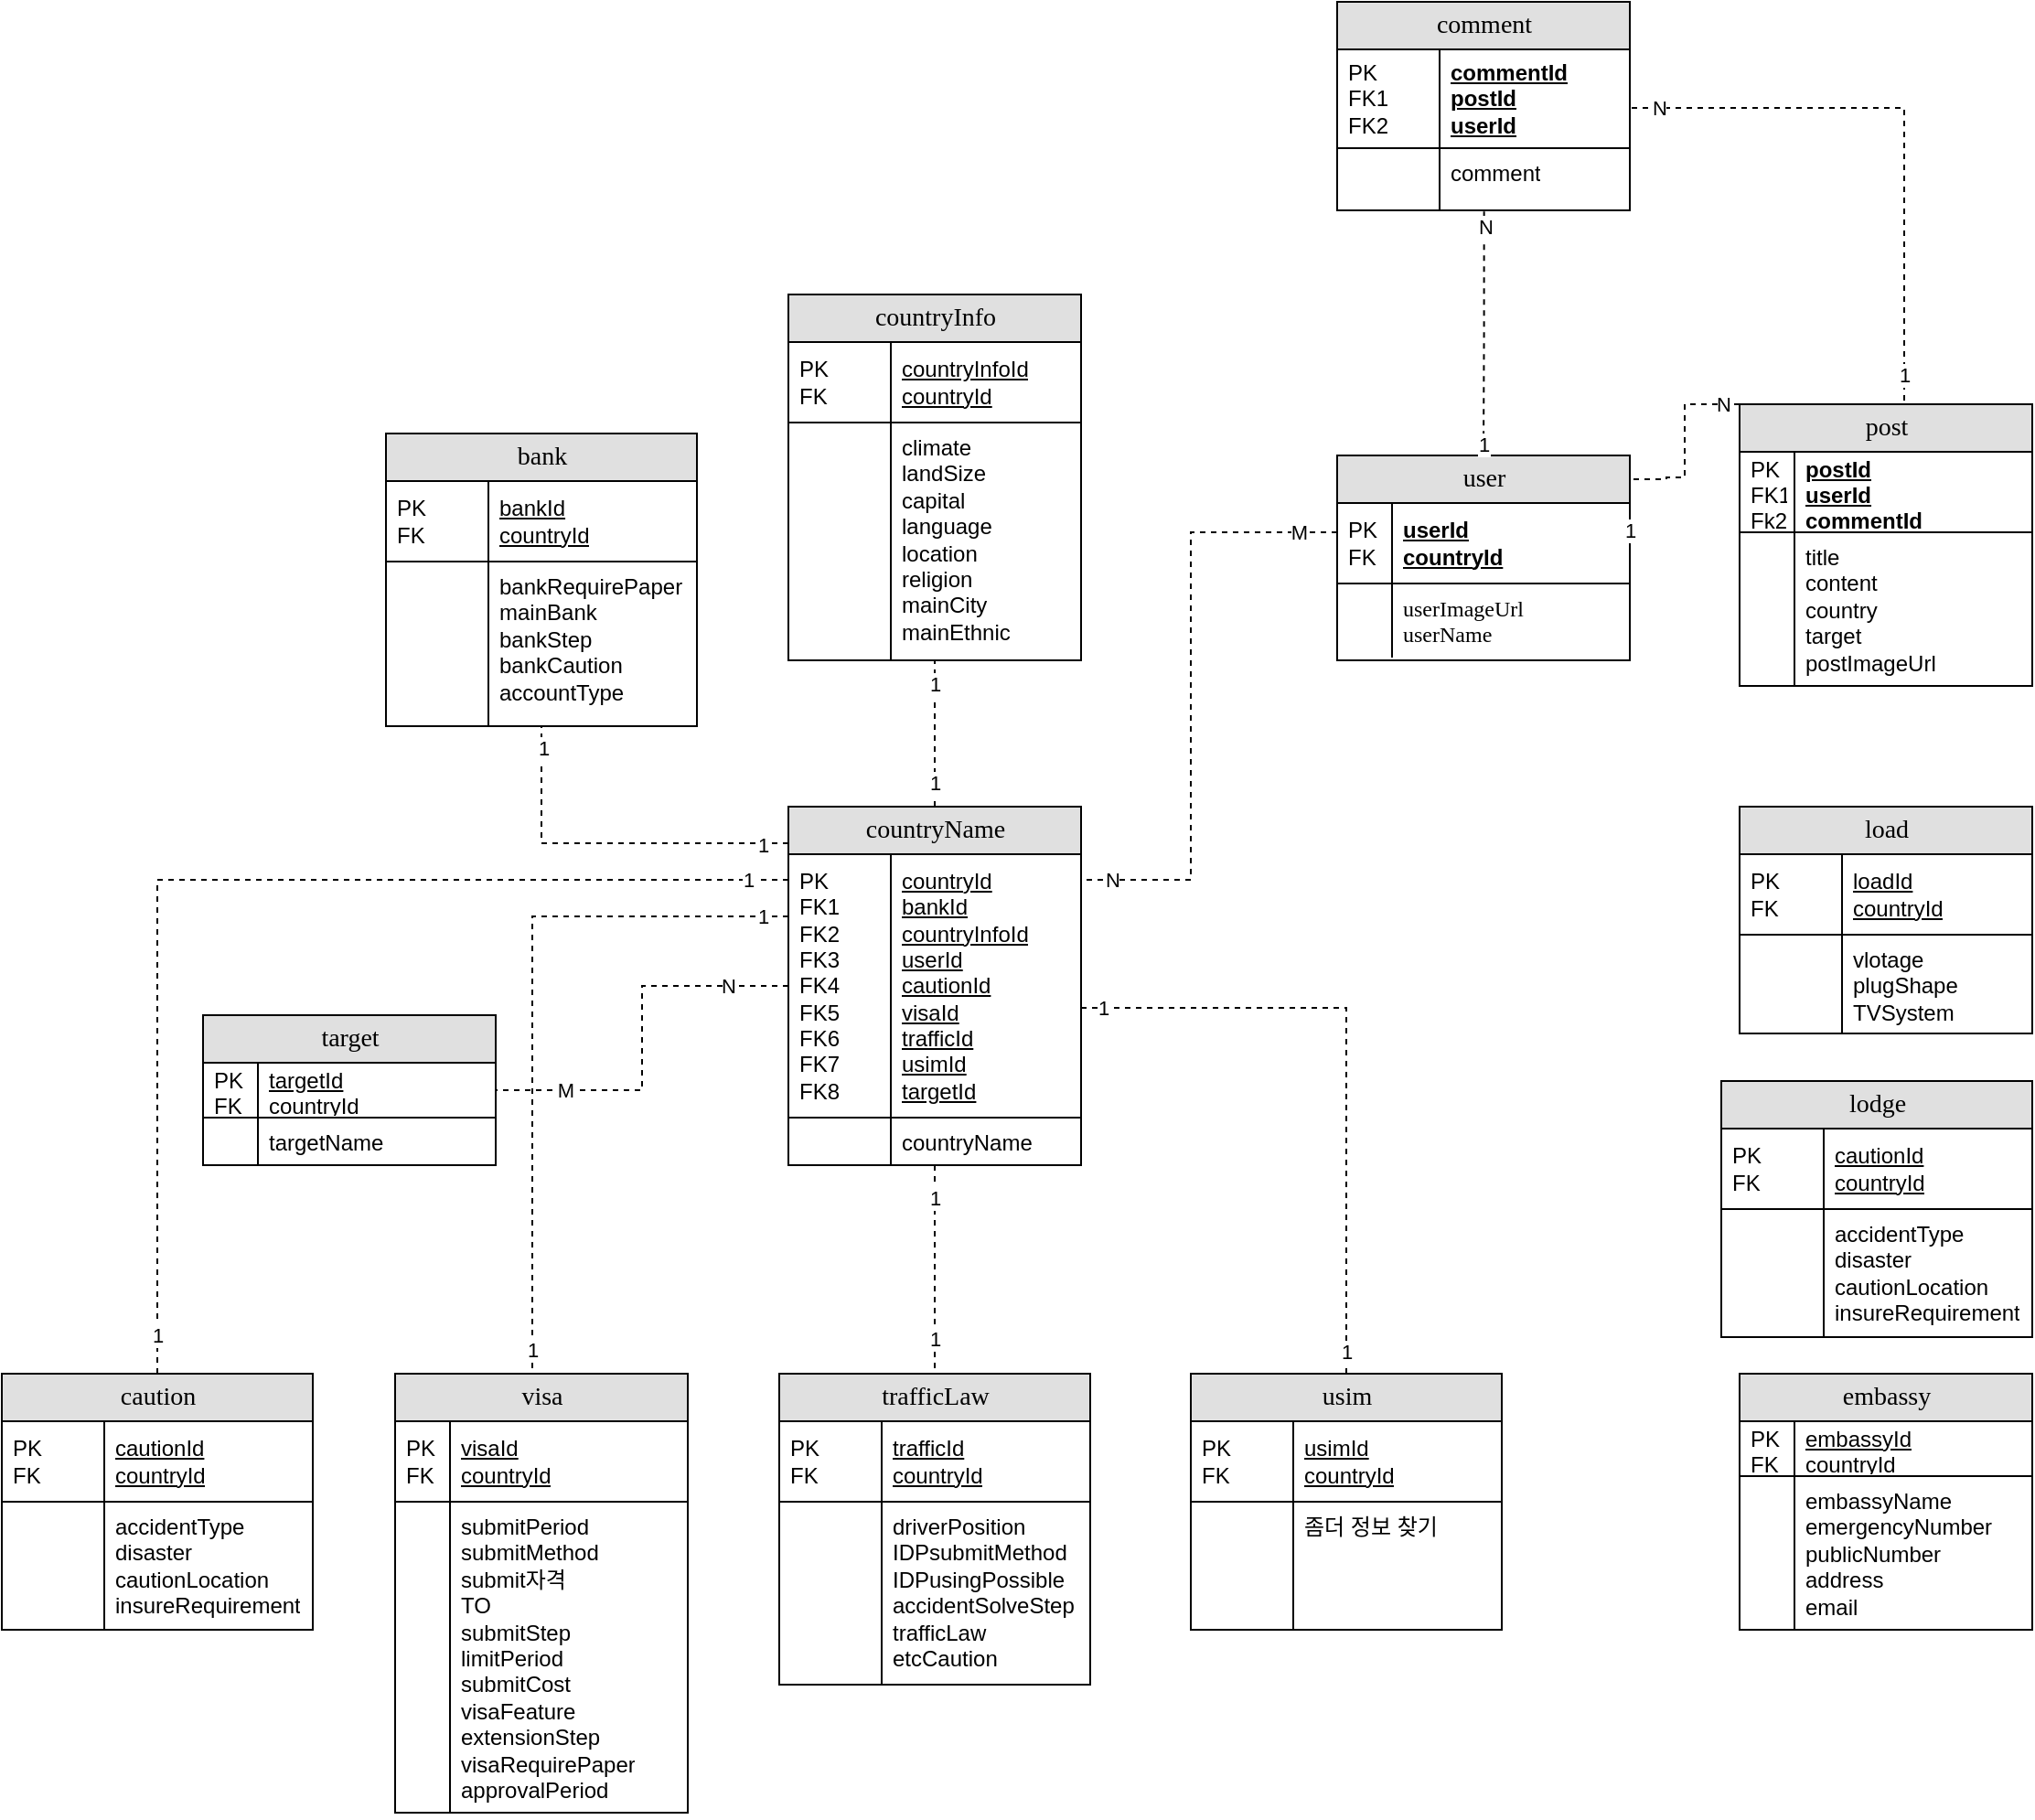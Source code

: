 <mxfile version="17.5.0" type="github">
  <diagram name="Page-1" id="e56a1550-8fbb-45ad-956c-1786394a9013">
    <mxGraphModel dx="2974" dy="794" grid="1" gridSize="10" guides="1" tooltips="1" connect="1" arrows="1" fold="1" page="1" pageScale="1" pageWidth="1100" pageHeight="850" background="none" math="0" shadow="0">
      <root>
        <mxCell id="0" />
        <mxCell id="1" parent="0" />
        <mxCell id="2e49270ec7c68f3f-8" value="target" style="swimlane;html=1;fontStyle=0;childLayout=stackLayout;horizontal=1;startSize=26;fillColor=#e0e0e0;horizontalStack=0;resizeParent=1;resizeLast=0;collapsible=1;marginBottom=0;swimlaneFillColor=#ffffff;align=center;rounded=0;shadow=0;comic=0;labelBackgroundColor=none;strokeWidth=1;fontFamily=Verdana;fontSize=14;swimlaneLine=1;" parent="1" vertex="1">
          <mxGeometry x="-720" y="684" width="160" height="82" as="geometry" />
        </mxCell>
        <mxCell id="2e49270ec7c68f3f-9" value="&lt;span style=&quot;font-weight: normal&quot;&gt;targetId&lt;br&gt;countryId&lt;br&gt;&lt;/span&gt;" style="shape=partialRectangle;top=0;left=0;right=0;bottom=1;html=1;align=left;verticalAlign=middle;fillColor=none;spacingLeft=34;spacingRight=4;whiteSpace=wrap;overflow=hidden;rotatable=0;points=[[0,0.5],[1,0.5]];portConstraint=eastwest;dropTarget=0;fontStyle=5;" parent="2e49270ec7c68f3f-8" vertex="1">
          <mxGeometry y="26" width="160" height="30" as="geometry" />
        </mxCell>
        <mxCell id="2e49270ec7c68f3f-10" value="PK&lt;br&gt;FK" style="shape=partialRectangle;top=0;left=0;bottom=0;html=1;fillColor=none;align=left;verticalAlign=middle;spacingLeft=4;spacingRight=4;whiteSpace=wrap;overflow=hidden;rotatable=0;points=[];portConstraint=eastwest;part=1;" parent="2e49270ec7c68f3f-9" vertex="1" connectable="0">
          <mxGeometry width="30" height="30" as="geometry" />
        </mxCell>
        <mxCell id="2e49270ec7c68f3f-11" value="targetName" style="shape=partialRectangle;top=0;left=0;right=0;bottom=0;html=1;align=left;verticalAlign=top;fillColor=none;spacingLeft=34;spacingRight=4;whiteSpace=wrap;overflow=hidden;rotatable=0;points=[[0,0.5],[1,0.5]];portConstraint=eastwest;dropTarget=0;" parent="2e49270ec7c68f3f-8" vertex="1">
          <mxGeometry y="56" width="160" height="26" as="geometry" />
        </mxCell>
        <mxCell id="2e49270ec7c68f3f-12" value="" style="shape=partialRectangle;top=0;left=0;bottom=0;html=1;fillColor=none;align=left;verticalAlign=top;spacingLeft=4;spacingRight=4;whiteSpace=wrap;overflow=hidden;rotatable=0;points=[];portConstraint=eastwest;part=1;" parent="2e49270ec7c68f3f-11" vertex="1" connectable="0">
          <mxGeometry width="30" height="26" as="geometry" />
        </mxCell>
        <mxCell id="2e49270ec7c68f3f-19" value="post" style="swimlane;html=1;fontStyle=0;childLayout=stackLayout;horizontal=1;startSize=26;fillColor=#e0e0e0;horizontalStack=0;resizeParent=1;resizeLast=0;collapsible=1;marginBottom=0;swimlaneFillColor=#ffffff;align=center;rounded=0;shadow=0;comic=0;labelBackgroundColor=none;strokeWidth=1;fontFamily=Verdana;fontSize=14" parent="1" vertex="1">
          <mxGeometry x="120" y="350" width="160" height="154" as="geometry" />
        </mxCell>
        <mxCell id="2e49270ec7c68f3f-20" value="postId&lt;br&gt;userId&lt;br&gt;commentId" style="shape=partialRectangle;top=0;left=0;right=0;bottom=1;html=1;align=left;verticalAlign=middle;fillColor=none;spacingLeft=34;spacingRight=4;whiteSpace=wrap;overflow=hidden;rotatable=0;points=[[0,0.5],[1,0.5]];portConstraint=eastwest;dropTarget=0;fontStyle=5;" parent="2e49270ec7c68f3f-19" vertex="1">
          <mxGeometry y="26" width="160" height="44" as="geometry" />
        </mxCell>
        <mxCell id="2e49270ec7c68f3f-21" value="PK&lt;br&gt;FK1&lt;br&gt;Fk2" style="shape=partialRectangle;top=0;left=0;bottom=0;html=1;fillColor=none;align=left;verticalAlign=middle;spacingLeft=4;spacingRight=4;whiteSpace=wrap;overflow=hidden;rotatable=0;points=[];portConstraint=eastwest;part=1;" parent="2e49270ec7c68f3f-20" vertex="1" connectable="0">
          <mxGeometry width="30" height="44" as="geometry" />
        </mxCell>
        <mxCell id="2e49270ec7c68f3f-22" value="title&lt;br&gt;content&lt;br&gt;country&lt;br&gt;target&lt;br&gt;postImageUrl" style="shape=partialRectangle;top=0;left=0;right=0;bottom=0;html=1;align=left;verticalAlign=top;fillColor=none;spacingLeft=34;spacingRight=4;whiteSpace=wrap;overflow=hidden;rotatable=0;points=[[0,0.5],[1,0.5]];portConstraint=eastwest;dropTarget=0;" parent="2e49270ec7c68f3f-19" vertex="1">
          <mxGeometry y="70" width="160" height="84" as="geometry" />
        </mxCell>
        <mxCell id="2e49270ec7c68f3f-23" value="" style="shape=partialRectangle;top=0;left=0;bottom=0;html=1;fillColor=none;align=left;verticalAlign=top;spacingLeft=4;spacingRight=4;whiteSpace=wrap;overflow=hidden;rotatable=0;points=[];portConstraint=eastwest;part=1;" parent="2e49270ec7c68f3f-22" vertex="1" connectable="0">
          <mxGeometry width="30" height="84" as="geometry" />
        </mxCell>
        <mxCell id="2e49270ec7c68f3f-30" value="embassy" style="swimlane;html=1;fontStyle=0;childLayout=stackLayout;horizontal=1;startSize=26;fillColor=#e0e0e0;horizontalStack=0;resizeParent=1;resizeLast=0;collapsible=1;marginBottom=0;swimlaneFillColor=#ffffff;align=center;rounded=0;shadow=0;comic=0;labelBackgroundColor=none;strokeWidth=1;fontFamily=Verdana;fontSize=14" parent="1" vertex="1">
          <mxGeometry x="120" y="880" width="160" height="140" as="geometry" />
        </mxCell>
        <mxCell id="2e49270ec7c68f3f-31" value="&lt;span style=&quot;font-weight: normal&quot;&gt;embassyId&lt;br&gt;countryId&lt;br&gt;&lt;/span&gt;" style="shape=partialRectangle;top=0;left=0;right=0;bottom=1;html=1;align=left;verticalAlign=middle;fillColor=none;spacingLeft=34;spacingRight=4;whiteSpace=wrap;overflow=hidden;rotatable=0;points=[[0,0.5],[1,0.5]];portConstraint=eastwest;dropTarget=0;fontStyle=5;" parent="2e49270ec7c68f3f-30" vertex="1">
          <mxGeometry y="26" width="160" height="30" as="geometry" />
        </mxCell>
        <mxCell id="2e49270ec7c68f3f-32" value="PK&lt;br&gt;FK" style="shape=partialRectangle;top=0;left=0;bottom=0;html=1;fillColor=none;align=left;verticalAlign=middle;spacingLeft=4;spacingRight=4;whiteSpace=wrap;overflow=hidden;rotatable=0;points=[];portConstraint=eastwest;part=1;" parent="2e49270ec7c68f3f-31" vertex="1" connectable="0">
          <mxGeometry width="30" height="30" as="geometry" />
        </mxCell>
        <mxCell id="2e49270ec7c68f3f-33" value="embassyName&lt;br&gt;emergencyNumber&lt;br&gt;publicNumber&lt;br&gt;address&lt;br&gt;email" style="shape=partialRectangle;top=0;left=0;right=0;bottom=0;html=1;align=left;verticalAlign=top;fillColor=none;spacingLeft=34;spacingRight=4;whiteSpace=wrap;overflow=hidden;rotatable=0;points=[[0,0.5],[1,0.5]];portConstraint=eastwest;dropTarget=0;" parent="2e49270ec7c68f3f-30" vertex="1">
          <mxGeometry y="56" width="160" height="74" as="geometry" />
        </mxCell>
        <mxCell id="2e49270ec7c68f3f-34" value="" style="shape=partialRectangle;top=0;left=0;bottom=0;html=1;fillColor=none;align=left;verticalAlign=top;spacingLeft=4;spacingRight=4;whiteSpace=wrap;overflow=hidden;rotatable=0;points=[];portConstraint=eastwest;part=1;" parent="2e49270ec7c68f3f-33" vertex="1" connectable="0">
          <mxGeometry width="30" height="74" as="geometry" />
        </mxCell>
        <mxCell id="2e49270ec7c68f3f-39" value="" style="shape=partialRectangle;top=0;left=0;right=0;bottom=0;html=1;align=left;verticalAlign=top;fillColor=none;spacingLeft=34;spacingRight=4;whiteSpace=wrap;overflow=hidden;rotatable=0;points=[[0,0.5],[1,0.5]];portConstraint=eastwest;dropTarget=0;" parent="2e49270ec7c68f3f-30" vertex="1">
          <mxGeometry y="130" width="160" height="10" as="geometry" />
        </mxCell>
        <mxCell id="2e49270ec7c68f3f-40" value="" style="shape=partialRectangle;top=0;left=0;bottom=0;html=1;fillColor=none;align=left;verticalAlign=top;spacingLeft=4;spacingRight=4;whiteSpace=wrap;overflow=hidden;rotatable=0;points=[];portConstraint=eastwest;part=1;" parent="2e49270ec7c68f3f-39" vertex="1" connectable="0">
          <mxGeometry width="30" height="10" as="geometry" />
        </mxCell>
        <mxCell id="2e49270ec7c68f3f-41" value="countryInfo" style="swimlane;html=1;fontStyle=0;childLayout=stackLayout;horizontal=1;startSize=26;fillColor=#e0e0e0;horizontalStack=0;resizeParent=1;resizeLast=0;collapsible=1;marginBottom=0;swimlaneFillColor=#ffffff;align=center;rounded=0;shadow=0;comic=0;labelBackgroundColor=none;strokeWidth=1;fontFamily=Verdana;fontSize=14" parent="1" vertex="1">
          <mxGeometry x="-400" y="290" width="160" height="200" as="geometry" />
        </mxCell>
        <mxCell id="2e49270ec7c68f3f-44" value="countryInfoId&lt;br&gt;countryId" style="shape=partialRectangle;top=0;left=0;right=0;bottom=1;html=1;align=left;verticalAlign=middle;fillColor=none;spacingLeft=60;spacingRight=4;whiteSpace=wrap;overflow=hidden;rotatable=0;points=[[0,0.5],[1,0.5]];portConstraint=eastwest;dropTarget=0;fontStyle=4;" parent="2e49270ec7c68f3f-41" vertex="1">
          <mxGeometry y="26" width="160" height="44" as="geometry" />
        </mxCell>
        <mxCell id="2e49270ec7c68f3f-45" value="&lt;span style=&quot;font-weight: normal&quot;&gt;PK&lt;br&gt;FK&lt;/span&gt;" style="shape=partialRectangle;fontStyle=1;top=0;left=0;bottom=0;html=1;fillColor=none;align=left;verticalAlign=middle;spacingLeft=4;spacingRight=4;whiteSpace=wrap;overflow=hidden;rotatable=0;points=[];portConstraint=eastwest;part=1;" parent="2e49270ec7c68f3f-44" vertex="1" connectable="0">
          <mxGeometry width="56" height="44" as="geometry" />
        </mxCell>
        <mxCell id="2e49270ec7c68f3f-46" value="climate&lt;br&gt;landSize&lt;br&gt;capital&lt;br&gt;language&lt;br&gt;location&lt;br&gt;religion&lt;br&gt;mainCity&lt;br&gt;mainEthnic" style="shape=partialRectangle;top=0;left=0;right=0;bottom=0;html=1;align=left;verticalAlign=top;fillColor=none;spacingLeft=60;spacingRight=4;whiteSpace=wrap;overflow=hidden;rotatable=0;points=[[0,0.5],[1,0.5]];portConstraint=eastwest;dropTarget=0;" parent="2e49270ec7c68f3f-41" vertex="1">
          <mxGeometry y="70" width="160" height="130" as="geometry" />
        </mxCell>
        <mxCell id="2e49270ec7c68f3f-47" value="" style="shape=partialRectangle;top=0;left=0;bottom=0;html=1;fillColor=none;align=left;verticalAlign=top;spacingLeft=4;spacingRight=4;whiteSpace=wrap;overflow=hidden;rotatable=0;points=[];portConstraint=eastwest;part=1;" parent="2e49270ec7c68f3f-46" vertex="1" connectable="0">
          <mxGeometry width="56" height="130" as="geometry" />
        </mxCell>
        <mxCell id="2e49270ec7c68f3f-48" value="comment" style="swimlane;html=1;fontStyle=0;childLayout=stackLayout;horizontal=1;startSize=26;fillColor=#e0e0e0;horizontalStack=0;resizeParent=1;resizeLast=0;collapsible=1;marginBottom=0;swimlaneFillColor=#ffffff;align=center;rounded=0;shadow=0;comic=0;labelBackgroundColor=none;strokeWidth=1;fontFamily=Verdana;fontSize=14" parent="1" vertex="1">
          <mxGeometry x="-100" y="130" width="160" height="114" as="geometry" />
        </mxCell>
        <mxCell id="2e49270ec7c68f3f-51" value="commentId&lt;br&gt;postId&lt;br&gt;userId" style="shape=partialRectangle;top=0;left=0;right=0;bottom=1;html=1;align=left;verticalAlign=middle;fillColor=none;spacingLeft=60;spacingRight=4;whiteSpace=wrap;overflow=hidden;rotatable=0;points=[[0,0.5],[1,0.5]];portConstraint=eastwest;dropTarget=0;fontStyle=5;" parent="2e49270ec7c68f3f-48" vertex="1">
          <mxGeometry y="26" width="160" height="54" as="geometry" />
        </mxCell>
        <mxCell id="2e49270ec7c68f3f-52" value="&lt;span style=&quot;font-weight: 400&quot;&gt;PK&lt;/span&gt;&lt;br style=&quot;font-weight: 400&quot;&gt;&lt;span style=&quot;font-weight: 400&quot;&gt;FK1&lt;/span&gt;&lt;br style=&quot;font-weight: 400&quot;&gt;&lt;span style=&quot;font-weight: 400&quot;&gt;FK2&lt;/span&gt;&lt;span style=&quot;font-weight: normal&quot;&gt;&lt;br&gt;&lt;/span&gt;" style="shape=partialRectangle;fontStyle=1;top=0;left=0;bottom=0;html=1;fillColor=none;align=left;verticalAlign=middle;spacingLeft=4;spacingRight=4;whiteSpace=wrap;overflow=hidden;rotatable=0;points=[];portConstraint=eastwest;part=1;" parent="2e49270ec7c68f3f-51" vertex="1" connectable="0">
          <mxGeometry width="56" height="54" as="geometry" />
        </mxCell>
        <mxCell id="2e49270ec7c68f3f-53" value="comment" style="shape=partialRectangle;top=0;left=0;right=0;bottom=0;html=1;align=left;verticalAlign=top;fillColor=none;spacingLeft=60;spacingRight=4;whiteSpace=wrap;overflow=hidden;rotatable=0;points=[[0,0.5],[1,0.5]];portConstraint=eastwest;dropTarget=0;" parent="2e49270ec7c68f3f-48" vertex="1">
          <mxGeometry y="80" width="160" height="34" as="geometry" />
        </mxCell>
        <mxCell id="2e49270ec7c68f3f-54" value="" style="shape=partialRectangle;top=0;left=0;bottom=0;html=1;fillColor=none;align=left;verticalAlign=top;spacingLeft=4;spacingRight=4;whiteSpace=wrap;overflow=hidden;rotatable=0;points=[];portConstraint=eastwest;part=1;" parent="2e49270ec7c68f3f-53" vertex="1" connectable="0">
          <mxGeometry width="56" height="34" as="geometry" />
        </mxCell>
        <mxCell id="2e49270ec7c68f3f-64" value="load" style="swimlane;html=1;fontStyle=0;childLayout=stackLayout;horizontal=1;startSize=26;fillColor=#e0e0e0;horizontalStack=0;resizeParent=1;resizeLast=0;collapsible=1;marginBottom=0;swimlaneFillColor=#ffffff;align=center;rounded=0;shadow=0;comic=0;labelBackgroundColor=none;strokeWidth=1;fontFamily=Verdana;fontSize=14" parent="1" vertex="1">
          <mxGeometry x="120" y="570" width="160" height="124" as="geometry" />
        </mxCell>
        <mxCell id="2e49270ec7c68f3f-67" value="&lt;span style=&quot;font-weight: 400&quot;&gt;loadId&lt;br&gt;countryId&lt;br&gt;&lt;/span&gt;" style="shape=partialRectangle;top=0;left=0;right=0;bottom=1;html=1;align=left;verticalAlign=middle;fillColor=none;spacingLeft=60;spacingRight=4;whiteSpace=wrap;overflow=hidden;rotatable=0;points=[[0,0.5],[1,0.5]];portConstraint=eastwest;dropTarget=0;fontStyle=5;" parent="2e49270ec7c68f3f-64" vertex="1">
          <mxGeometry y="26" width="160" height="44" as="geometry" />
        </mxCell>
        <mxCell id="2e49270ec7c68f3f-68" value="&lt;span style=&quot;font-weight: normal&quot;&gt;PK&lt;br&gt;FK&lt;br&gt;&lt;/span&gt;" style="shape=partialRectangle;fontStyle=1;top=0;left=0;bottom=0;html=1;fillColor=none;align=left;verticalAlign=middle;spacingLeft=4;spacingRight=4;whiteSpace=wrap;overflow=hidden;rotatable=0;points=[];portConstraint=eastwest;part=1;" parent="2e49270ec7c68f3f-67" vertex="1" connectable="0">
          <mxGeometry width="56" height="44" as="geometry" />
        </mxCell>
        <mxCell id="2e49270ec7c68f3f-69" value="vlotage&lt;br&gt;plugShape&lt;br&gt;TVSystem" style="shape=partialRectangle;top=0;left=0;right=0;bottom=0;html=1;align=left;verticalAlign=top;fillColor=none;spacingLeft=60;spacingRight=4;whiteSpace=wrap;overflow=hidden;rotatable=0;points=[[0,0.5],[1,0.5]];portConstraint=eastwest;dropTarget=0;" parent="2e49270ec7c68f3f-64" vertex="1">
          <mxGeometry y="70" width="160" height="54" as="geometry" />
        </mxCell>
        <mxCell id="2e49270ec7c68f3f-70" value="" style="shape=partialRectangle;top=0;left=0;bottom=0;html=1;fillColor=none;align=left;verticalAlign=top;spacingLeft=4;spacingRight=4;whiteSpace=wrap;overflow=hidden;rotatable=0;points=[];portConstraint=eastwest;part=1;" parent="2e49270ec7c68f3f-69" vertex="1" connectable="0">
          <mxGeometry width="56" height="54.0" as="geometry" />
        </mxCell>
        <mxCell id="2e49270ec7c68f3f-80" value="user" style="swimlane;html=1;fontStyle=0;childLayout=stackLayout;horizontal=1;startSize=26;fillColor=#e0e0e0;horizontalStack=0;resizeParent=1;resizeLast=0;collapsible=1;marginBottom=0;swimlaneFillColor=#ffffff;align=center;rounded=0;shadow=0;comic=0;labelBackgroundColor=none;strokeWidth=1;fontFamily=Verdana;fontSize=14" parent="1" vertex="1">
          <mxGeometry x="-100" y="378" width="160" height="112" as="geometry" />
        </mxCell>
        <mxCell id="2e49270ec7c68f3f-81" value="userId&lt;br&gt;countryId" style="shape=partialRectangle;top=0;left=0;right=0;bottom=1;html=1;align=left;verticalAlign=middle;fillColor=none;spacingLeft=34;spacingRight=4;whiteSpace=wrap;overflow=hidden;rotatable=0;points=[[0,0.5],[1,0.5]];portConstraint=eastwest;dropTarget=0;fontStyle=5;" parent="2e49270ec7c68f3f-80" vertex="1">
          <mxGeometry y="26" width="160" height="44" as="geometry" />
        </mxCell>
        <mxCell id="2e49270ec7c68f3f-82" value="PK&lt;br&gt;FK" style="shape=partialRectangle;top=0;left=0;bottom=0;html=1;fillColor=none;align=left;verticalAlign=middle;spacingLeft=4;spacingRight=4;whiteSpace=wrap;overflow=hidden;rotatable=0;points=[];portConstraint=eastwest;part=1;" parent="2e49270ec7c68f3f-81" vertex="1" connectable="0">
          <mxGeometry width="30" height="44" as="geometry" />
        </mxCell>
        <mxCell id="2e49270ec7c68f3f-83" value="&lt;span style=&quot;font-family: &amp;#34;verdana&amp;#34;&quot;&gt;userImageUrl&lt;br&gt;&lt;/span&gt;&lt;span style=&quot;font-family: &amp;#34;verdana&amp;#34;&quot;&gt;userName&lt;/span&gt;&lt;span style=&quot;font-family: &amp;#34;verdana&amp;#34;&quot;&gt;&lt;br&gt;&lt;/span&gt;" style="shape=partialRectangle;top=0;left=0;right=0;bottom=0;html=1;align=left;verticalAlign=top;fillColor=none;spacingLeft=34;spacingRight=4;whiteSpace=wrap;overflow=hidden;rotatable=0;points=[[0,0.5],[1,0.5]];portConstraint=eastwest;dropTarget=0;" parent="2e49270ec7c68f3f-80" vertex="1">
          <mxGeometry y="70" width="160" height="40" as="geometry" />
        </mxCell>
        <mxCell id="2e49270ec7c68f3f-84" value="" style="shape=partialRectangle;top=0;left=0;bottom=0;html=1;fillColor=none;align=left;verticalAlign=top;spacingLeft=4;spacingRight=4;whiteSpace=wrap;overflow=hidden;rotatable=0;points=[];portConstraint=eastwest;part=1;" parent="2e49270ec7c68f3f-83" vertex="1" connectable="0">
          <mxGeometry width="30" height="40" as="geometry" />
        </mxCell>
        <mxCell id="tNIk587-VXtJ0hKRiNav-23" value="visa" style="swimlane;html=1;fontStyle=0;childLayout=stackLayout;horizontal=1;startSize=26;fillColor=#e0e0e0;horizontalStack=0;resizeParent=1;resizeLast=0;collapsible=1;marginBottom=0;swimlaneFillColor=#ffffff;align=center;rounded=0;shadow=0;comic=0;labelBackgroundColor=none;strokeWidth=1;fontFamily=Verdana;fontSize=14;swimlaneLine=1;" parent="1" vertex="1">
          <mxGeometry x="-615" y="880" width="160" height="240" as="geometry" />
        </mxCell>
        <mxCell id="tNIk587-VXtJ0hKRiNav-24" value="&lt;span style=&quot;font-weight: normal&quot;&gt;visaId&lt;br&gt;countryId&lt;br&gt;&lt;/span&gt;" style="shape=partialRectangle;top=0;left=0;right=0;bottom=1;html=1;align=left;verticalAlign=middle;fillColor=none;spacingLeft=34;spacingRight=4;whiteSpace=wrap;overflow=hidden;rotatable=0;points=[[0,0.5],[1,0.5]];portConstraint=eastwest;dropTarget=0;fontStyle=5;" parent="tNIk587-VXtJ0hKRiNav-23" vertex="1">
          <mxGeometry y="26" width="160" height="44" as="geometry" />
        </mxCell>
        <mxCell id="tNIk587-VXtJ0hKRiNav-25" value="PK&lt;br&gt;FK" style="shape=partialRectangle;top=0;left=0;bottom=0;html=1;fillColor=none;align=left;verticalAlign=middle;spacingLeft=4;spacingRight=4;whiteSpace=wrap;overflow=hidden;rotatable=0;points=[];portConstraint=eastwest;part=1;" parent="tNIk587-VXtJ0hKRiNav-24" vertex="1" connectable="0">
          <mxGeometry width="30" height="44" as="geometry" />
        </mxCell>
        <mxCell id="tNIk587-VXtJ0hKRiNav-26" value="submitPeriod&lt;br&gt;submitMethod&lt;br&gt;submit자격&lt;br&gt;TO&lt;br&gt;submitStep&lt;br&gt;limitPeriod&lt;br&gt;submitCost&lt;br&gt;visaFeature&lt;br&gt;extensionStep&lt;br&gt;visaRequirePaper&lt;br&gt;approvalPeriod" style="shape=partialRectangle;top=0;left=0;right=0;bottom=0;html=1;align=left;verticalAlign=top;fillColor=none;spacingLeft=34;spacingRight=4;whiteSpace=wrap;overflow=hidden;rotatable=0;points=[[0,0.5],[1,0.5]];portConstraint=eastwest;dropTarget=0;" parent="tNIk587-VXtJ0hKRiNav-23" vertex="1">
          <mxGeometry y="70" width="160" height="170" as="geometry" />
        </mxCell>
        <mxCell id="tNIk587-VXtJ0hKRiNav-27" value="" style="shape=partialRectangle;top=0;left=0;bottom=0;html=1;fillColor=none;align=left;verticalAlign=top;spacingLeft=4;spacingRight=4;whiteSpace=wrap;overflow=hidden;rotatable=0;points=[];portConstraint=eastwest;part=1;" parent="tNIk587-VXtJ0hKRiNav-26" vertex="1" connectable="0">
          <mxGeometry width="30" height="170" as="geometry" />
        </mxCell>
        <mxCell id="tNIk587-VXtJ0hKRiNav-42" value="bank" style="swimlane;html=1;fontStyle=0;childLayout=stackLayout;horizontal=1;startSize=26;fillColor=#e0e0e0;horizontalStack=0;resizeParent=1;resizeLast=0;collapsible=1;marginBottom=0;swimlaneFillColor=#ffffff;align=center;rounded=0;shadow=0;comic=0;labelBackgroundColor=none;strokeWidth=1;fontFamily=Verdana;fontSize=14" parent="1" vertex="1">
          <mxGeometry x="-620" y="366" width="170" height="160" as="geometry" />
        </mxCell>
        <mxCell id="tNIk587-VXtJ0hKRiNav-43" value="&lt;span style=&quot;font-weight: 400&quot;&gt;bankId&lt;br&gt;countryId&lt;br&gt;&lt;/span&gt;" style="shape=partialRectangle;top=0;left=0;right=0;bottom=1;html=1;align=left;verticalAlign=middle;fillColor=none;spacingLeft=60;spacingRight=4;whiteSpace=wrap;overflow=hidden;rotatable=0;points=[[0,0.5],[1,0.5]];portConstraint=eastwest;dropTarget=0;fontStyle=5;" parent="tNIk587-VXtJ0hKRiNav-42" vertex="1">
          <mxGeometry y="26" width="170" height="44" as="geometry" />
        </mxCell>
        <mxCell id="tNIk587-VXtJ0hKRiNav-44" value="&lt;span style=&quot;font-weight: normal&quot;&gt;PK&lt;br&gt;FK&lt;br&gt;&lt;/span&gt;" style="shape=partialRectangle;fontStyle=1;top=0;left=0;bottom=0;html=1;fillColor=none;align=left;verticalAlign=middle;spacingLeft=4;spacingRight=4;whiteSpace=wrap;overflow=hidden;rotatable=0;points=[];portConstraint=eastwest;part=1;" parent="tNIk587-VXtJ0hKRiNav-43" vertex="1" connectable="0">
          <mxGeometry width="56" height="44" as="geometry" />
        </mxCell>
        <mxCell id="tNIk587-VXtJ0hKRiNav-45" value="bankRequirePaper&lt;br&gt;mainBank&lt;br&gt;bankStep&lt;br&gt;bankCaution&lt;br&gt;accountType" style="shape=partialRectangle;top=0;left=0;right=0;bottom=0;html=1;align=left;verticalAlign=top;fillColor=none;spacingLeft=60;spacingRight=4;whiteSpace=wrap;overflow=hidden;rotatable=0;points=[[0,0.5],[1,0.5]];portConstraint=eastwest;dropTarget=0;" parent="tNIk587-VXtJ0hKRiNav-42" vertex="1">
          <mxGeometry y="70" width="170" height="90" as="geometry" />
        </mxCell>
        <mxCell id="tNIk587-VXtJ0hKRiNav-46" value="" style="shape=partialRectangle;top=0;left=0;bottom=0;html=1;fillColor=none;align=left;verticalAlign=top;spacingLeft=4;spacingRight=4;whiteSpace=wrap;overflow=hidden;rotatable=0;points=[];portConstraint=eastwest;part=1;" parent="tNIk587-VXtJ0hKRiNav-45" vertex="1" connectable="0">
          <mxGeometry width="56" height="90.0" as="geometry" />
        </mxCell>
        <mxCell id="tNIk587-VXtJ0hKRiNav-47" value="trafficLaw" style="swimlane;html=1;fontStyle=0;childLayout=stackLayout;horizontal=1;startSize=26;fillColor=#e0e0e0;horizontalStack=0;resizeParent=1;resizeLast=0;collapsible=1;marginBottom=0;swimlaneFillColor=#ffffff;align=center;rounded=0;shadow=0;comic=0;labelBackgroundColor=none;strokeWidth=1;fontFamily=Verdana;fontSize=14" parent="1" vertex="1">
          <mxGeometry x="-405" y="880" width="170" height="170" as="geometry" />
        </mxCell>
        <mxCell id="tNIk587-VXtJ0hKRiNav-48" value="&lt;span style=&quot;font-weight: 400&quot;&gt;trafficId&lt;br&gt;countryId&lt;br&gt;&lt;/span&gt;" style="shape=partialRectangle;top=0;left=0;right=0;bottom=1;html=1;align=left;verticalAlign=middle;fillColor=none;spacingLeft=60;spacingRight=4;whiteSpace=wrap;overflow=hidden;rotatable=0;points=[[0,0.5],[1,0.5]];portConstraint=eastwest;dropTarget=0;fontStyle=5;" parent="tNIk587-VXtJ0hKRiNav-47" vertex="1">
          <mxGeometry y="26" width="170" height="44" as="geometry" />
        </mxCell>
        <mxCell id="tNIk587-VXtJ0hKRiNav-49" value="&lt;span style=&quot;font-weight: normal&quot;&gt;PK&lt;br&gt;FK&lt;br&gt;&lt;/span&gt;" style="shape=partialRectangle;fontStyle=1;top=0;left=0;bottom=0;html=1;fillColor=none;align=left;verticalAlign=middle;spacingLeft=4;spacingRight=4;whiteSpace=wrap;overflow=hidden;rotatable=0;points=[];portConstraint=eastwest;part=1;" parent="tNIk587-VXtJ0hKRiNav-48" vertex="1" connectable="0">
          <mxGeometry width="56" height="44" as="geometry" />
        </mxCell>
        <mxCell id="tNIk587-VXtJ0hKRiNav-50" value="driverPosition&lt;br&gt;IDPsubmitMethod&lt;br&gt;IDPusingPossible&lt;br&gt;accidentSolveStep&lt;br&gt;trafficLaw&lt;br&gt;etcCaution" style="shape=partialRectangle;top=0;left=0;right=0;bottom=0;html=1;align=left;verticalAlign=top;fillColor=none;spacingLeft=60;spacingRight=4;whiteSpace=wrap;overflow=hidden;rotatable=0;points=[[0,0.5],[1,0.5]];portConstraint=eastwest;dropTarget=0;" parent="tNIk587-VXtJ0hKRiNav-47" vertex="1">
          <mxGeometry y="70" width="170" height="100" as="geometry" />
        </mxCell>
        <mxCell id="tNIk587-VXtJ0hKRiNav-51" value="" style="shape=partialRectangle;top=0;left=0;bottom=0;html=1;fillColor=none;align=left;verticalAlign=top;spacingLeft=4;spacingRight=4;whiteSpace=wrap;overflow=hidden;rotatable=0;points=[];portConstraint=eastwest;part=1;" parent="tNIk587-VXtJ0hKRiNav-50" vertex="1" connectable="0">
          <mxGeometry width="56" height="100.0" as="geometry" />
        </mxCell>
        <mxCell id="tNIk587-VXtJ0hKRiNav-52" value="caution" style="swimlane;html=1;fontStyle=0;childLayout=stackLayout;horizontal=1;startSize=26;fillColor=#e0e0e0;horizontalStack=0;resizeParent=1;resizeLast=0;collapsible=1;marginBottom=0;swimlaneFillColor=#ffffff;align=center;rounded=0;shadow=0;comic=0;labelBackgroundColor=none;strokeWidth=1;fontFamily=Verdana;fontSize=14" parent="1" vertex="1">
          <mxGeometry x="-830" y="880" width="170" height="140" as="geometry" />
        </mxCell>
        <mxCell id="tNIk587-VXtJ0hKRiNav-53" value="&lt;span style=&quot;font-weight: 400&quot;&gt;cautionId&lt;br&gt;countryId&lt;br&gt;&lt;/span&gt;" style="shape=partialRectangle;top=0;left=0;right=0;bottom=1;html=1;align=left;verticalAlign=middle;fillColor=none;spacingLeft=60;spacingRight=4;whiteSpace=wrap;overflow=hidden;rotatable=0;points=[[0,0.5],[1,0.5]];portConstraint=eastwest;dropTarget=0;fontStyle=5;" parent="tNIk587-VXtJ0hKRiNav-52" vertex="1">
          <mxGeometry y="26" width="170" height="44" as="geometry" />
        </mxCell>
        <mxCell id="tNIk587-VXtJ0hKRiNav-54" value="&lt;span style=&quot;font-weight: normal&quot;&gt;PK&lt;br&gt;FK&lt;br&gt;&lt;/span&gt;" style="shape=partialRectangle;fontStyle=1;top=0;left=0;bottom=0;html=1;fillColor=none;align=left;verticalAlign=middle;spacingLeft=4;spacingRight=4;whiteSpace=wrap;overflow=hidden;rotatable=0;points=[];portConstraint=eastwest;part=1;" parent="tNIk587-VXtJ0hKRiNav-53" vertex="1" connectable="0">
          <mxGeometry width="56" height="44" as="geometry" />
        </mxCell>
        <mxCell id="tNIk587-VXtJ0hKRiNav-55" value="accidentType&lt;br&gt;disaster&lt;br&gt;cautionLocation&lt;br&gt;insureRequirement&lt;br&gt;" style="shape=partialRectangle;top=0;left=0;right=0;bottom=0;html=1;align=left;verticalAlign=top;fillColor=none;spacingLeft=60;spacingRight=4;whiteSpace=wrap;overflow=hidden;rotatable=0;points=[[0,0.5],[1,0.5]];portConstraint=eastwest;dropTarget=0;" parent="tNIk587-VXtJ0hKRiNav-52" vertex="1">
          <mxGeometry y="70" width="170" height="70" as="geometry" />
        </mxCell>
        <mxCell id="tNIk587-VXtJ0hKRiNav-56" value="" style="shape=partialRectangle;top=0;left=0;bottom=0;html=1;fillColor=none;align=left;verticalAlign=top;spacingLeft=4;spacingRight=4;whiteSpace=wrap;overflow=hidden;rotatable=0;points=[];portConstraint=eastwest;part=1;" parent="tNIk587-VXtJ0hKRiNav-55" vertex="1" connectable="0">
          <mxGeometry width="56" height="70.0" as="geometry" />
        </mxCell>
        <mxCell id="tNIk587-VXtJ0hKRiNav-57" value="usim" style="swimlane;html=1;fontStyle=0;childLayout=stackLayout;horizontal=1;startSize=26;fillColor=#e0e0e0;horizontalStack=0;resizeParent=1;resizeLast=0;collapsible=1;marginBottom=0;swimlaneFillColor=#ffffff;align=center;rounded=0;shadow=0;comic=0;labelBackgroundColor=none;strokeWidth=1;fontFamily=Verdana;fontSize=14" parent="1" vertex="1">
          <mxGeometry x="-180" y="880" width="170" height="140" as="geometry" />
        </mxCell>
        <mxCell id="tNIk587-VXtJ0hKRiNav-58" value="&lt;span style=&quot;font-weight: 400&quot;&gt;usimId&lt;br&gt;countryId&lt;br&gt;&lt;/span&gt;" style="shape=partialRectangle;top=0;left=0;right=0;bottom=1;html=1;align=left;verticalAlign=middle;fillColor=none;spacingLeft=60;spacingRight=4;whiteSpace=wrap;overflow=hidden;rotatable=0;points=[[0,0.5],[1,0.5]];portConstraint=eastwest;dropTarget=0;fontStyle=5;" parent="tNIk587-VXtJ0hKRiNav-57" vertex="1">
          <mxGeometry y="26" width="170" height="44" as="geometry" />
        </mxCell>
        <mxCell id="tNIk587-VXtJ0hKRiNav-59" value="&lt;span style=&quot;font-weight: normal&quot;&gt;PK&lt;br&gt;FK&lt;br&gt;&lt;/span&gt;" style="shape=partialRectangle;fontStyle=1;top=0;left=0;bottom=0;html=1;fillColor=none;align=left;verticalAlign=middle;spacingLeft=4;spacingRight=4;whiteSpace=wrap;overflow=hidden;rotatable=0;points=[];portConstraint=eastwest;part=1;" parent="tNIk587-VXtJ0hKRiNav-58" vertex="1" connectable="0">
          <mxGeometry width="56" height="44" as="geometry" />
        </mxCell>
        <mxCell id="tNIk587-VXtJ0hKRiNav-60" value="좀더 정보 찾기" style="shape=partialRectangle;top=0;left=0;right=0;bottom=0;html=1;align=left;verticalAlign=top;fillColor=none;spacingLeft=60;spacingRight=4;whiteSpace=wrap;overflow=hidden;rotatable=0;points=[[0,0.5],[1,0.5]];portConstraint=eastwest;dropTarget=0;" parent="tNIk587-VXtJ0hKRiNav-57" vertex="1">
          <mxGeometry y="70" width="170" height="70" as="geometry" />
        </mxCell>
        <mxCell id="tNIk587-VXtJ0hKRiNav-61" value="" style="shape=partialRectangle;top=0;left=0;bottom=0;html=1;fillColor=none;align=left;verticalAlign=top;spacingLeft=4;spacingRight=4;whiteSpace=wrap;overflow=hidden;rotatable=0;points=[];portConstraint=eastwest;part=1;" parent="tNIk587-VXtJ0hKRiNav-60" vertex="1" connectable="0">
          <mxGeometry width="56" height="70.0" as="geometry" />
        </mxCell>
        <mxCell id="tNIk587-VXtJ0hKRiNav-62" value="lodge" style="swimlane;html=1;fontStyle=0;childLayout=stackLayout;horizontal=1;startSize=26;fillColor=#e0e0e0;horizontalStack=0;resizeParent=1;resizeLast=0;collapsible=1;marginBottom=0;swimlaneFillColor=#ffffff;align=center;rounded=0;shadow=0;comic=0;labelBackgroundColor=none;strokeWidth=1;fontFamily=Verdana;fontSize=14" parent="1" vertex="1">
          <mxGeometry x="110" y="720" width="170" height="140" as="geometry" />
        </mxCell>
        <mxCell id="tNIk587-VXtJ0hKRiNav-63" value="&lt;span style=&quot;font-weight: 400&quot;&gt;cautionId&lt;br&gt;countryId&lt;br&gt;&lt;/span&gt;" style="shape=partialRectangle;top=0;left=0;right=0;bottom=1;html=1;align=left;verticalAlign=middle;fillColor=none;spacingLeft=60;spacingRight=4;whiteSpace=wrap;overflow=hidden;rotatable=0;points=[[0,0.5],[1,0.5]];portConstraint=eastwest;dropTarget=0;fontStyle=5;" parent="tNIk587-VXtJ0hKRiNav-62" vertex="1">
          <mxGeometry y="26" width="170" height="44" as="geometry" />
        </mxCell>
        <mxCell id="tNIk587-VXtJ0hKRiNav-64" value="&lt;span style=&quot;font-weight: normal&quot;&gt;PK&lt;br&gt;FK&lt;br&gt;&lt;/span&gt;" style="shape=partialRectangle;fontStyle=1;top=0;left=0;bottom=0;html=1;fillColor=none;align=left;verticalAlign=middle;spacingLeft=4;spacingRight=4;whiteSpace=wrap;overflow=hidden;rotatable=0;points=[];portConstraint=eastwest;part=1;" parent="tNIk587-VXtJ0hKRiNav-63" vertex="1" connectable="0">
          <mxGeometry width="56" height="44" as="geometry" />
        </mxCell>
        <mxCell id="tNIk587-VXtJ0hKRiNav-65" value="accidentType&lt;br&gt;disaster&lt;br&gt;cautionLocation&lt;br&gt;insureRequirement&lt;br&gt;" style="shape=partialRectangle;top=0;left=0;right=0;bottom=0;html=1;align=left;verticalAlign=top;fillColor=none;spacingLeft=60;spacingRight=4;whiteSpace=wrap;overflow=hidden;rotatable=0;points=[[0,0.5],[1,0.5]];portConstraint=eastwest;dropTarget=0;" parent="tNIk587-VXtJ0hKRiNav-62" vertex="1">
          <mxGeometry y="70" width="170" height="70" as="geometry" />
        </mxCell>
        <mxCell id="tNIk587-VXtJ0hKRiNav-66" value="" style="shape=partialRectangle;top=0;left=0;bottom=0;html=1;fillColor=none;align=left;verticalAlign=top;spacingLeft=4;spacingRight=4;whiteSpace=wrap;overflow=hidden;rotatable=0;points=[];portConstraint=eastwest;part=1;" parent="tNIk587-VXtJ0hKRiNav-65" vertex="1" connectable="0">
          <mxGeometry width="56" height="70.0" as="geometry" />
        </mxCell>
        <mxCell id="tNIk587-VXtJ0hKRiNav-78" value="countryName" style="swimlane;html=1;fontStyle=0;childLayout=stackLayout;horizontal=1;startSize=26;fillColor=#e0e0e0;horizontalStack=0;resizeParent=1;resizeLast=0;collapsible=1;marginBottom=0;swimlaneFillColor=#ffffff;align=center;rounded=0;shadow=0;comic=0;labelBackgroundColor=none;strokeWidth=1;fontFamily=Verdana;fontSize=14" parent="1" vertex="1">
          <mxGeometry x="-400" y="570" width="160" height="196" as="geometry" />
        </mxCell>
        <mxCell id="tNIk587-VXtJ0hKRiNav-79" value="&lt;font face=&quot;helvetica&quot; style=&quot;font-weight: normal&quot;&gt;countryId&lt;br&gt;bankId&lt;br&gt;countryInfoId&lt;br&gt;userId&lt;br&gt;cautionId&lt;br&gt;visaId&lt;br&gt;trafficId&lt;br&gt;usimId&lt;br&gt;targetId&lt;br&gt;&lt;/font&gt;" style="shape=partialRectangle;top=0;left=0;right=0;bottom=1;html=1;align=left;verticalAlign=middle;fillColor=none;spacingLeft=60;spacingRight=4;whiteSpace=wrap;overflow=hidden;rotatable=0;points=[[0,0.5],[1,0.5]];portConstraint=eastwest;dropTarget=0;fontStyle=5;" parent="tNIk587-VXtJ0hKRiNav-78" vertex="1">
          <mxGeometry y="26" width="160" height="144" as="geometry" />
        </mxCell>
        <mxCell id="tNIk587-VXtJ0hKRiNav-80" value="&lt;span style=&quot;font-weight: normal&quot;&gt;PK&lt;br&gt;FK1&lt;br&gt;FK2&lt;br&gt;FK3&lt;br&gt;FK4&lt;br&gt;FK5&lt;br&gt;FK6&lt;br&gt;FK7&lt;br&gt;FK8&lt;br&gt;&lt;/span&gt;" style="shape=partialRectangle;fontStyle=1;top=0;left=0;bottom=0;html=1;fillColor=none;align=left;verticalAlign=middle;spacingLeft=4;spacingRight=4;whiteSpace=wrap;overflow=hidden;rotatable=0;points=[];portConstraint=eastwest;part=1;" parent="tNIk587-VXtJ0hKRiNav-79" vertex="1" connectable="0">
          <mxGeometry width="56" height="144" as="geometry" />
        </mxCell>
        <mxCell id="tNIk587-VXtJ0hKRiNav-81" value="countryName" style="shape=partialRectangle;top=0;left=0;right=0;bottom=0;html=1;align=left;verticalAlign=top;fillColor=none;spacingLeft=60;spacingRight=4;whiteSpace=wrap;overflow=hidden;rotatable=0;points=[[0,0.5],[1,0.5]];portConstraint=eastwest;dropTarget=0;" parent="tNIk587-VXtJ0hKRiNav-78" vertex="1">
          <mxGeometry y="170" width="160" height="26" as="geometry" />
        </mxCell>
        <mxCell id="tNIk587-VXtJ0hKRiNav-82" value="" style="shape=partialRectangle;top=0;left=0;bottom=0;html=1;fillColor=none;align=left;verticalAlign=top;spacingLeft=4;spacingRight=4;whiteSpace=wrap;overflow=hidden;rotatable=0;points=[];portConstraint=eastwest;part=1;" parent="tNIk587-VXtJ0hKRiNav-81" vertex="1" connectable="0">
          <mxGeometry width="56" height="26" as="geometry" />
        </mxCell>
        <mxCell id="w4OuDEt28Mf8_ElRkc28-23" style="edgeStyle=orthogonalEdgeStyle;rounded=0;orthogonalLoop=1;jettySize=auto;html=1;endArrow=none;endFill=0;dashed=1;" parent="1" source="tNIk587-VXtJ0hKRiNav-78" target="2e49270ec7c68f3f-41" edge="1">
          <mxGeometry relative="1" as="geometry" />
        </mxCell>
        <mxCell id="w4OuDEt28Mf8_ElRkc28-50" value="1" style="edgeLabel;html=1;align=center;verticalAlign=middle;resizable=0;points=[];" parent="w4OuDEt28Mf8_ElRkc28-23" vertex="1" connectable="0">
          <mxGeometry x="-0.677" relative="1" as="geometry">
            <mxPoint as="offset" />
          </mxGeometry>
        </mxCell>
        <mxCell id="w4OuDEt28Mf8_ElRkc28-51" value="1" style="edgeLabel;html=1;align=center;verticalAlign=middle;resizable=0;points=[];" parent="w4OuDEt28Mf8_ElRkc28-23" vertex="1" connectable="0">
          <mxGeometry x="0.676" relative="1" as="geometry">
            <mxPoint as="offset" />
          </mxGeometry>
        </mxCell>
        <mxCell id="w4OuDEt28Mf8_ElRkc28-32" style="edgeStyle=orthogonalEdgeStyle;rounded=0;orthogonalLoop=1;jettySize=auto;html=1;endArrow=none;endFill=0;dashed=1;" parent="1" source="2e49270ec7c68f3f-80" target="tNIk587-VXtJ0hKRiNav-78" edge="1">
          <mxGeometry relative="1" as="geometry">
            <mxPoint x="-220" y="687" as="sourcePoint" />
            <mxPoint x="-60" y="850" as="targetPoint" />
            <Array as="points">
              <mxPoint x="-180" y="420" />
              <mxPoint x="-180" y="610" />
            </Array>
          </mxGeometry>
        </mxCell>
        <mxCell id="w4OuDEt28Mf8_ElRkc28-35" value="M" style="edgeLabel;html=1;align=center;verticalAlign=middle;resizable=0;points=[];" parent="w4OuDEt28Mf8_ElRkc28-32" vertex="1" connectable="0">
          <mxGeometry x="-0.871" relative="1" as="geometry">
            <mxPoint as="offset" />
          </mxGeometry>
        </mxCell>
        <mxCell id="w4OuDEt28Mf8_ElRkc28-52" value="N" style="edgeLabel;html=1;align=center;verticalAlign=middle;resizable=0;points=[];" parent="w4OuDEt28Mf8_ElRkc28-32" vertex="1" connectable="0">
          <mxGeometry x="0.896" relative="1" as="geometry">
            <mxPoint as="offset" />
          </mxGeometry>
        </mxCell>
        <mxCell id="w4OuDEt28Mf8_ElRkc28-36" style="edgeStyle=orthogonalEdgeStyle;rounded=0;orthogonalLoop=1;jettySize=auto;html=1;endArrow=none;endFill=0;dashed=1;" parent="1" source="tNIk587-VXtJ0hKRiNav-78" target="tNIk587-VXtJ0hKRiNav-23" edge="1">
          <mxGeometry relative="1" as="geometry">
            <mxPoint x="-460" y="612.003" as="sourcePoint" />
            <mxPoint x="-510" y="730.003" as="targetPoint" />
            <Array as="points">
              <mxPoint x="-540" y="630" />
            </Array>
          </mxGeometry>
        </mxCell>
        <mxCell id="w4OuDEt28Mf8_ElRkc28-39" value="1" style="edgeLabel;html=1;align=center;verticalAlign=middle;resizable=0;points=[];" parent="w4OuDEt28Mf8_ElRkc28-36" vertex="1" connectable="0">
          <mxGeometry x="-0.929" relative="1" as="geometry">
            <mxPoint as="offset" />
          </mxGeometry>
        </mxCell>
        <mxCell id="w4OuDEt28Mf8_ElRkc28-40" value="1" style="edgeLabel;html=1;align=center;verticalAlign=middle;resizable=0;points=[];" parent="w4OuDEt28Mf8_ElRkc28-36" vertex="1" connectable="0">
          <mxGeometry x="0.93" relative="1" as="geometry">
            <mxPoint as="offset" />
          </mxGeometry>
        </mxCell>
        <mxCell id="w4OuDEt28Mf8_ElRkc28-42" style="edgeStyle=orthogonalEdgeStyle;rounded=0;orthogonalLoop=1;jettySize=auto;html=1;endArrow=none;endFill=0;dashed=1;" parent="1" source="tNIk587-VXtJ0hKRiNav-78" target="tNIk587-VXtJ0hKRiNav-47" edge="1">
          <mxGeometry relative="1" as="geometry">
            <mxPoint x="-340" y="689" as="sourcePoint" />
            <mxPoint x="-510" y="850.0" as="targetPoint" />
          </mxGeometry>
        </mxCell>
        <mxCell id="w4OuDEt28Mf8_ElRkc28-48" value="1" style="edgeLabel;html=1;align=center;verticalAlign=middle;resizable=0;points=[];" parent="w4OuDEt28Mf8_ElRkc28-42" vertex="1" connectable="0">
          <mxGeometry x="-0.691" relative="1" as="geometry">
            <mxPoint as="offset" />
          </mxGeometry>
        </mxCell>
        <mxCell id="w4OuDEt28Mf8_ElRkc28-49" value="1" style="edgeLabel;html=1;align=center;verticalAlign=middle;resizable=0;points=[];" parent="w4OuDEt28Mf8_ElRkc28-42" vertex="1" connectable="0">
          <mxGeometry x="0.655" relative="1" as="geometry">
            <mxPoint as="offset" />
          </mxGeometry>
        </mxCell>
        <mxCell id="w4OuDEt28Mf8_ElRkc28-45" style="edgeStyle=orthogonalEdgeStyle;rounded=0;orthogonalLoop=1;jettySize=auto;html=1;endArrow=none;endFill=0;dashed=1;" parent="1" source="tNIk587-VXtJ0hKRiNav-78" target="tNIk587-VXtJ0hKRiNav-57" edge="1">
          <mxGeometry relative="1" as="geometry">
            <mxPoint x="-200" y="680" as="sourcePoint" />
            <mxPoint x="-200" y="750" as="targetPoint" />
            <Array as="points">
              <mxPoint x="-95" y="680" />
            </Array>
          </mxGeometry>
        </mxCell>
        <mxCell id="w4OuDEt28Mf8_ElRkc28-46" value="1" style="edgeLabel;html=1;align=center;verticalAlign=middle;resizable=0;points=[];" parent="w4OuDEt28Mf8_ElRkc28-45" vertex="1" connectable="0">
          <mxGeometry x="-0.929" relative="1" as="geometry">
            <mxPoint as="offset" />
          </mxGeometry>
        </mxCell>
        <mxCell id="w4OuDEt28Mf8_ElRkc28-47" value="1" style="edgeLabel;html=1;align=center;verticalAlign=middle;resizable=0;points=[];" parent="w4OuDEt28Mf8_ElRkc28-45" vertex="1" connectable="0">
          <mxGeometry x="0.93" relative="1" as="geometry">
            <mxPoint as="offset" />
          </mxGeometry>
        </mxCell>
        <mxCell id="w4OuDEt28Mf8_ElRkc28-53" style="edgeStyle=orthogonalEdgeStyle;rounded=0;orthogonalLoop=1;jettySize=auto;html=1;endArrow=none;endFill=0;dashed=1;" parent="1" source="tNIk587-VXtJ0hKRiNav-78" target="tNIk587-VXtJ0hKRiNav-42" edge="1">
          <mxGeometry relative="1" as="geometry">
            <mxPoint x="-490" y="590" as="sourcePoint" />
            <mxPoint x="-490" y="506" as="targetPoint" />
            <Array as="points">
              <mxPoint x="-535" y="590" />
            </Array>
          </mxGeometry>
        </mxCell>
        <mxCell id="w4OuDEt28Mf8_ElRkc28-56" value="1" style="edgeLabel;html=1;align=center;verticalAlign=middle;resizable=0;points=[];" parent="w4OuDEt28Mf8_ElRkc28-53" vertex="1" connectable="0">
          <mxGeometry x="0.877" y="-1" relative="1" as="geometry">
            <mxPoint as="offset" />
          </mxGeometry>
        </mxCell>
        <mxCell id="w4OuDEt28Mf8_ElRkc28-57" value="1" style="edgeLabel;html=1;align=center;verticalAlign=middle;resizable=0;points=[];" parent="w4OuDEt28Mf8_ElRkc28-53" vertex="1" connectable="0">
          <mxGeometry x="-0.854" y="1" relative="1" as="geometry">
            <mxPoint as="offset" />
          </mxGeometry>
        </mxCell>
        <mxCell id="w4OuDEt28Mf8_ElRkc28-58" style="edgeStyle=orthogonalEdgeStyle;rounded=0;orthogonalLoop=1;jettySize=auto;html=1;endArrow=none;endFill=0;dashed=1;" parent="1" source="tNIk587-VXtJ0hKRiNav-78" target="tNIk587-VXtJ0hKRiNav-52" edge="1">
          <mxGeometry relative="1" as="geometry">
            <mxPoint x="-570" y="565.003" as="sourcePoint" />
            <mxPoint x="-710" y="619.95" as="targetPoint" />
            <Array as="points">
              <mxPoint x="-745" y="610" />
            </Array>
          </mxGeometry>
        </mxCell>
        <mxCell id="w4OuDEt28Mf8_ElRkc28-59" value="1" style="edgeLabel;html=1;align=center;verticalAlign=middle;resizable=0;points=[];" parent="w4OuDEt28Mf8_ElRkc28-58" vertex="1" connectable="0">
          <mxGeometry x="-0.929" relative="1" as="geometry">
            <mxPoint as="offset" />
          </mxGeometry>
        </mxCell>
        <mxCell id="w4OuDEt28Mf8_ElRkc28-60" value="1" style="edgeLabel;html=1;align=center;verticalAlign=middle;resizable=0;points=[];" parent="w4OuDEt28Mf8_ElRkc28-58" vertex="1" connectable="0">
          <mxGeometry x="0.93" relative="1" as="geometry">
            <mxPoint as="offset" />
          </mxGeometry>
        </mxCell>
        <mxCell id="w4OuDEt28Mf8_ElRkc28-61" style="edgeStyle=orthogonalEdgeStyle;rounded=0;orthogonalLoop=1;jettySize=auto;html=1;endArrow=none;endFill=0;dashed=1;" parent="1" source="tNIk587-VXtJ0hKRiNav-78" target="2e49270ec7c68f3f-8" edge="1">
          <mxGeometry relative="1" as="geometry">
            <mxPoint x="-460" y="1182" as="sourcePoint" />
            <mxPoint x="-460" y="1316" as="targetPoint" />
          </mxGeometry>
        </mxCell>
        <mxCell id="w4OuDEt28Mf8_ElRkc28-62" value="N" style="edgeLabel;html=1;align=center;verticalAlign=middle;resizable=0;points=[];" parent="w4OuDEt28Mf8_ElRkc28-61" vertex="1" connectable="0">
          <mxGeometry x="-0.691" relative="1" as="geometry">
            <mxPoint as="offset" />
          </mxGeometry>
        </mxCell>
        <mxCell id="w4OuDEt28Mf8_ElRkc28-63" value="M" style="edgeLabel;html=1;align=center;verticalAlign=middle;resizable=0;points=[];" parent="w4OuDEt28Mf8_ElRkc28-61" vertex="1" connectable="0">
          <mxGeometry x="0.655" relative="1" as="geometry">
            <mxPoint as="offset" />
          </mxGeometry>
        </mxCell>
        <mxCell id="w4OuDEt28Mf8_ElRkc28-64" style="edgeStyle=orthogonalEdgeStyle;rounded=0;orthogonalLoop=1;jettySize=auto;html=1;endArrow=none;endFill=0;dashed=1;exitX=0.502;exitY=1.017;exitDx=0;exitDy=0;exitPerimeter=0;" parent="1" source="2e49270ec7c68f3f-53" target="2e49270ec7c68f3f-80" edge="1">
          <mxGeometry relative="1" as="geometry">
            <mxPoint x="-10" y="260" as="sourcePoint" />
            <mxPoint x="-220" y="300.0" as="targetPoint" />
            <Array as="points" />
          </mxGeometry>
        </mxCell>
        <mxCell id="w4OuDEt28Mf8_ElRkc28-65" value="N" style="edgeLabel;html=1;align=center;verticalAlign=middle;resizable=0;points=[];" parent="w4OuDEt28Mf8_ElRkc28-64" vertex="1" connectable="0">
          <mxGeometry x="-0.871" relative="1" as="geometry">
            <mxPoint as="offset" />
          </mxGeometry>
        </mxCell>
        <mxCell id="w4OuDEt28Mf8_ElRkc28-66" value="1" style="edgeLabel;html=1;align=center;verticalAlign=middle;resizable=0;points=[];" parent="w4OuDEt28Mf8_ElRkc28-64" vertex="1" connectable="0">
          <mxGeometry x="0.896" relative="1" as="geometry">
            <mxPoint as="offset" />
          </mxGeometry>
        </mxCell>
        <mxCell id="w4OuDEt28Mf8_ElRkc28-67" style="edgeStyle=orthogonalEdgeStyle;rounded=0;orthogonalLoop=1;jettySize=auto;html=1;endArrow=none;endFill=0;dashed=1;entryX=1;entryY=0.5;entryDx=0;entryDy=0;" parent="1" source="2e49270ec7c68f3f-19" target="2e49270ec7c68f3f-81" edge="1">
          <mxGeometry relative="1" as="geometry">
            <mxPoint x="117.68" y="260.578" as="sourcePoint" />
            <mxPoint x="40" y="338" as="targetPoint" />
            <Array as="points">
              <mxPoint x="90" y="350" />
              <mxPoint x="90" y="390" />
              <mxPoint x="80" y="390" />
              <mxPoint x="80" y="391" />
            </Array>
          </mxGeometry>
        </mxCell>
        <mxCell id="w4OuDEt28Mf8_ElRkc28-68" value="N" style="edgeLabel;html=1;align=center;verticalAlign=middle;resizable=0;points=[];" parent="w4OuDEt28Mf8_ElRkc28-67" vertex="1" connectable="0">
          <mxGeometry x="-0.871" relative="1" as="geometry">
            <mxPoint as="offset" />
          </mxGeometry>
        </mxCell>
        <mxCell id="w4OuDEt28Mf8_ElRkc28-69" value="1" style="edgeLabel;html=1;align=center;verticalAlign=middle;resizable=0;points=[];" parent="w4OuDEt28Mf8_ElRkc28-67" vertex="1" connectable="0">
          <mxGeometry x="0.896" relative="1" as="geometry">
            <mxPoint as="offset" />
          </mxGeometry>
        </mxCell>
        <mxCell id="w4OuDEt28Mf8_ElRkc28-70" style="edgeStyle=orthogonalEdgeStyle;rounded=0;orthogonalLoop=1;jettySize=auto;html=1;endArrow=none;endFill=0;dashed=1;exitX=1;exitY=0.5;exitDx=0;exitDy=0;" parent="1" source="2e49270ec7c68f3f-51" target="2e49270ec7c68f3f-19" edge="1">
          <mxGeometry relative="1" as="geometry">
            <mxPoint x="320" y="230" as="sourcePoint" />
            <mxPoint x="250" y="271" as="targetPoint" />
            <Array as="points">
              <mxPoint x="210" y="188" />
            </Array>
          </mxGeometry>
        </mxCell>
        <mxCell id="w4OuDEt28Mf8_ElRkc28-71" value="N" style="edgeLabel;html=1;align=center;verticalAlign=middle;resizable=0;points=[];" parent="w4OuDEt28Mf8_ElRkc28-70" vertex="1" connectable="0">
          <mxGeometry x="-0.871" relative="1" as="geometry">
            <mxPoint as="offset" />
          </mxGeometry>
        </mxCell>
        <mxCell id="w4OuDEt28Mf8_ElRkc28-72" value="1" style="edgeLabel;html=1;align=center;verticalAlign=middle;resizable=0;points=[];" parent="w4OuDEt28Mf8_ElRkc28-70" vertex="1" connectable="0">
          <mxGeometry x="0.896" relative="1" as="geometry">
            <mxPoint as="offset" />
          </mxGeometry>
        </mxCell>
      </root>
    </mxGraphModel>
  </diagram>
</mxfile>

